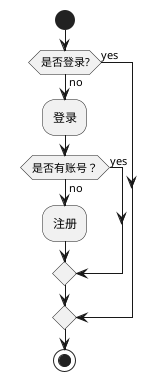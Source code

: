 @startuml
start
if (是否登录?) then (yes)
else (no)
  :登录;
  if(是否有账号？) then (yes)
  else(no)
  :注册;
  endif
endif
stop
@enduml